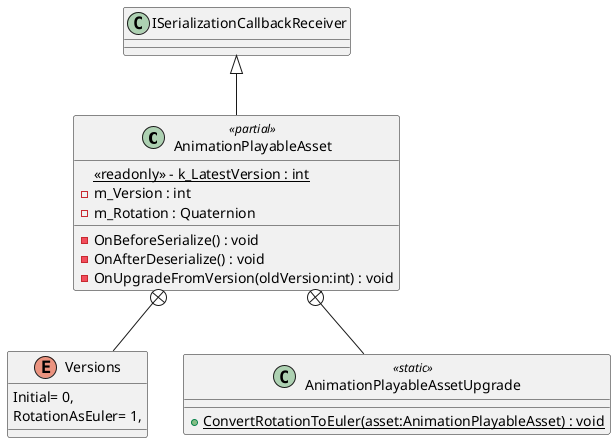 @startuml
class AnimationPlayableAsset <<partial>> {
    {static} <<readonly>> - k_LatestVersion : int
    - m_Version : int
    - m_Rotation : Quaternion
    - OnBeforeSerialize() : void
    - OnAfterDeserialize() : void
    - OnUpgradeFromVersion(oldVersion:int) : void
}
enum Versions {
    Initial= 0,
    RotationAsEuler= 1,
}
class AnimationPlayableAssetUpgrade <<static>> {
    + {static} ConvertRotationToEuler(asset:AnimationPlayableAsset) : void
}
ISerializationCallbackReceiver <|-- AnimationPlayableAsset
AnimationPlayableAsset +-- Versions
AnimationPlayableAsset +-- AnimationPlayableAssetUpgrade
@enduml
